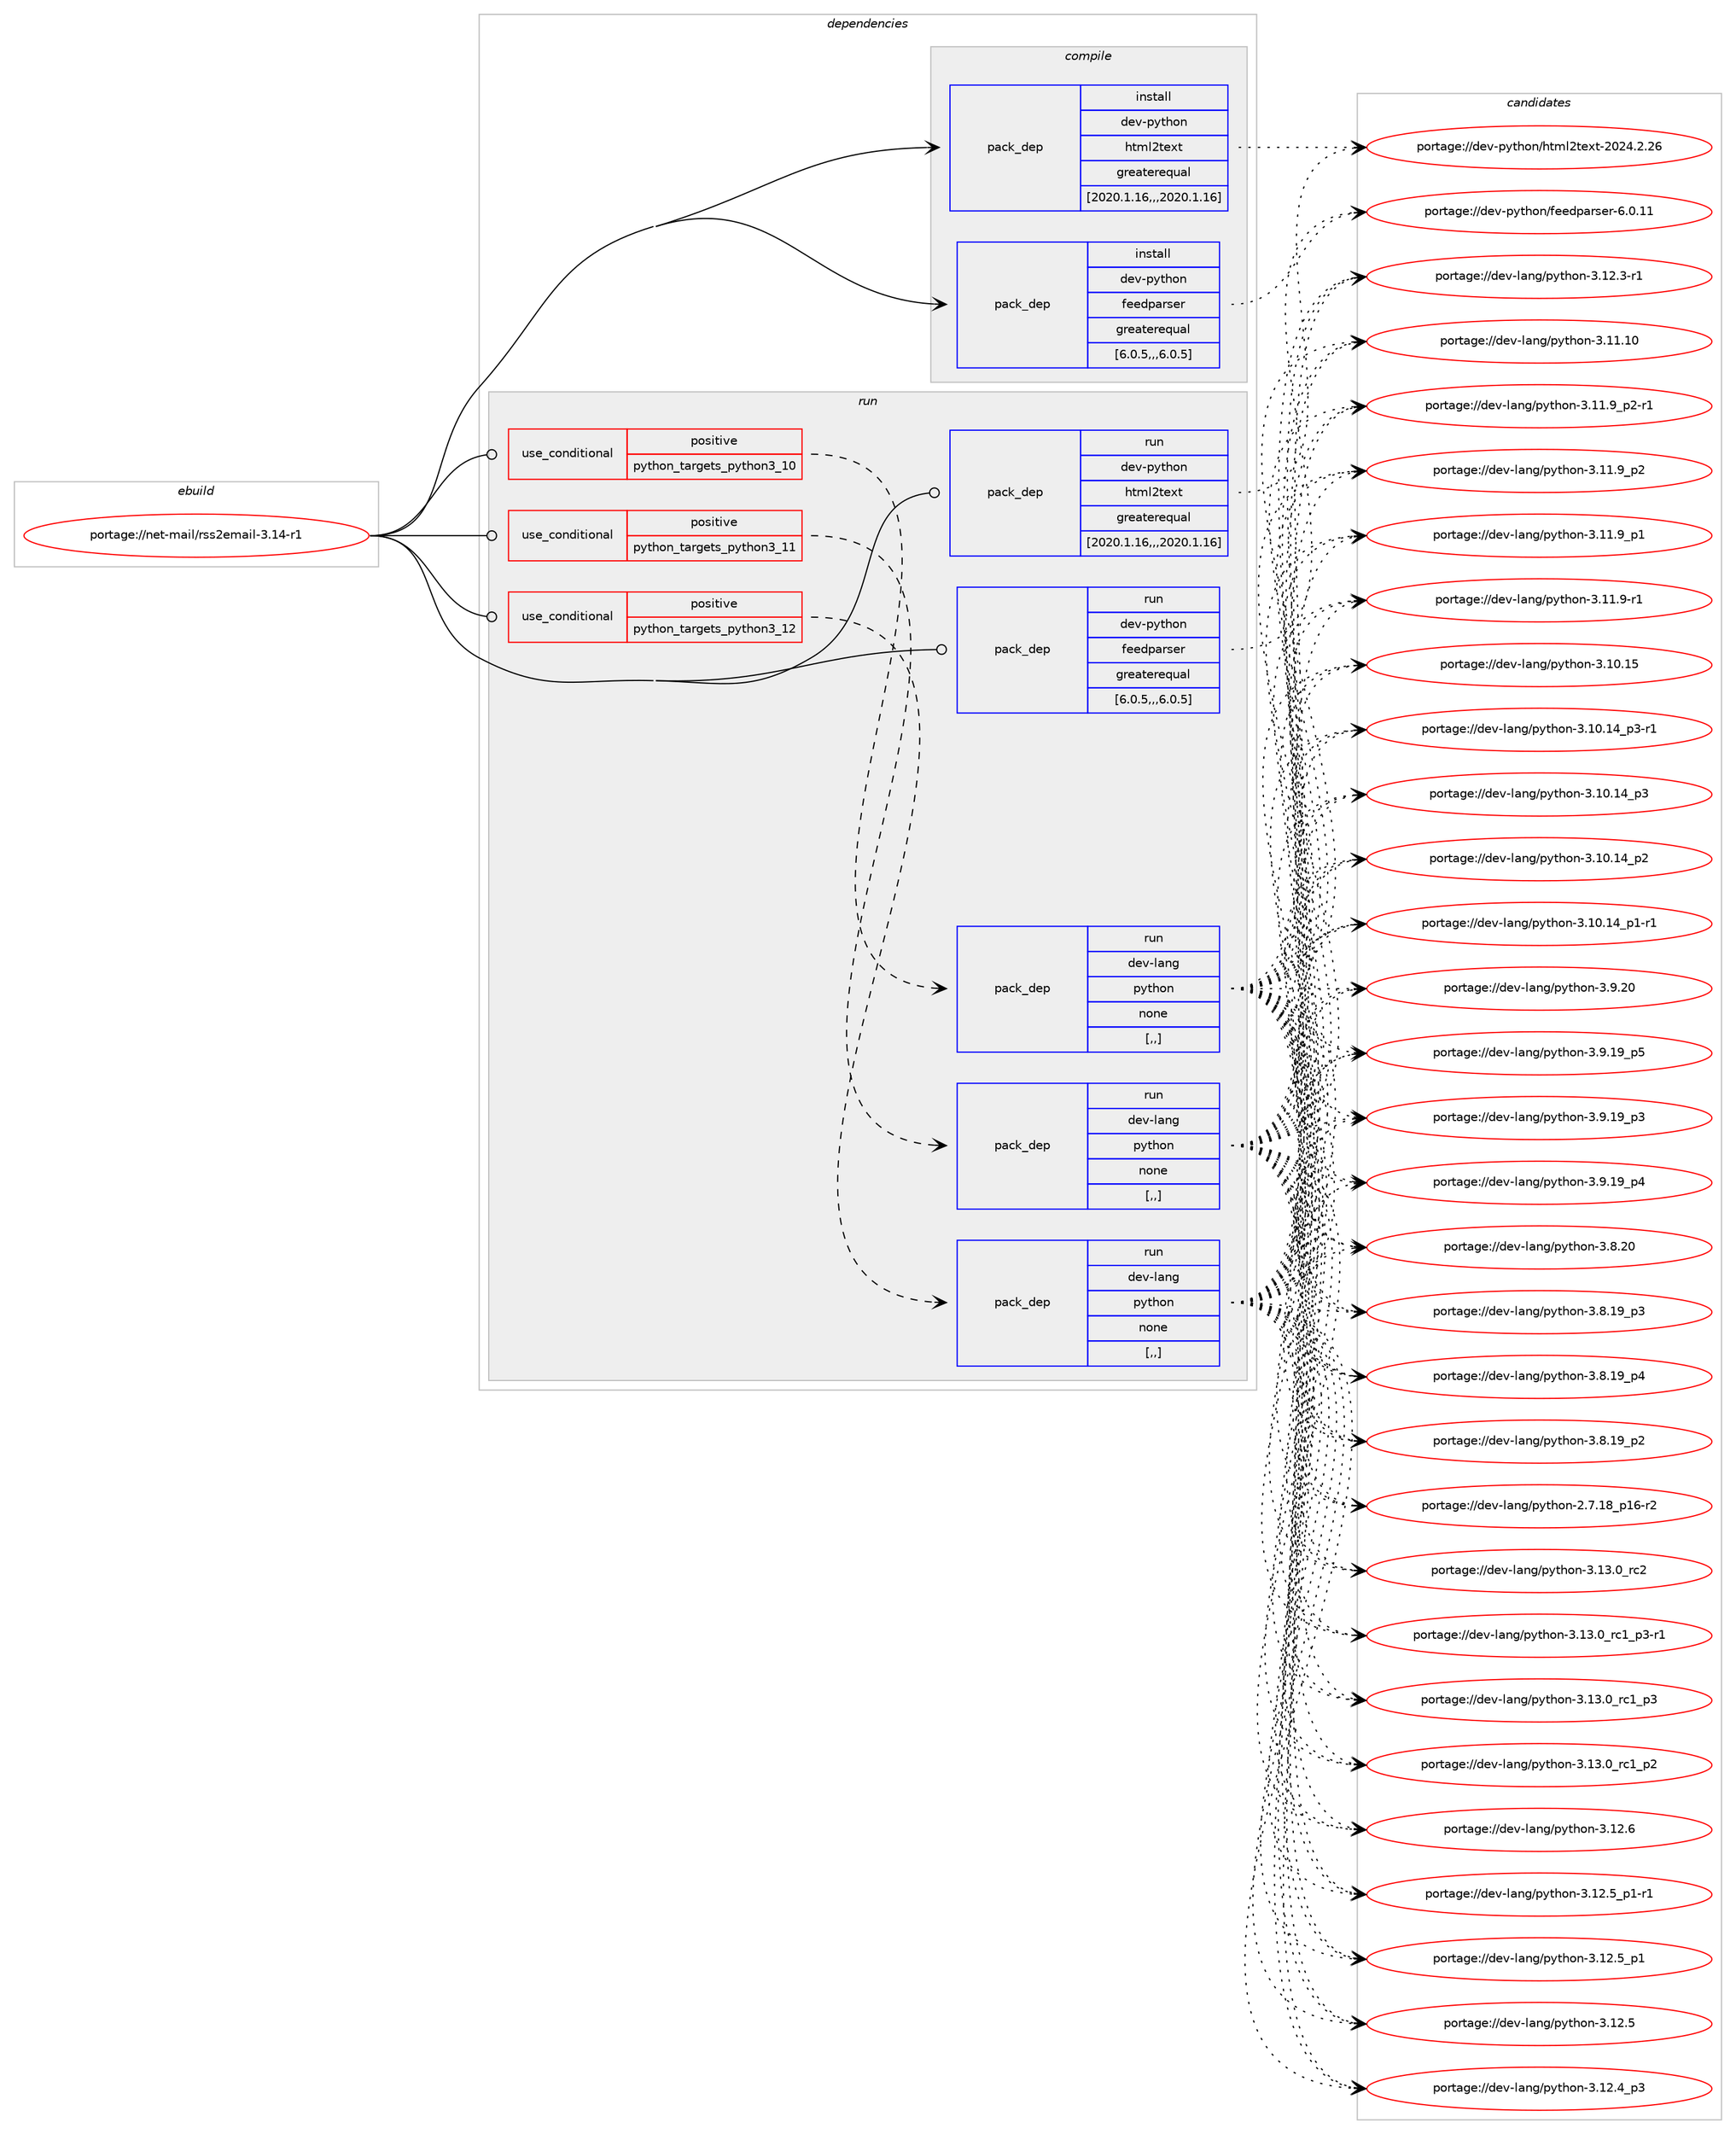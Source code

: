 digraph prolog {

# *************
# Graph options
# *************

newrank=true;
concentrate=true;
compound=true;
graph [rankdir=LR,fontname=Helvetica,fontsize=10,ranksep=1.5];#, ranksep=2.5, nodesep=0.2];
edge  [arrowhead=vee];
node  [fontname=Helvetica,fontsize=10];

# **********
# The ebuild
# **********

subgraph cluster_leftcol {
color=gray;
label=<<i>ebuild</i>>;
id [label="portage://net-mail/rss2email-3.14-r1", color=red, width=4, href="../net-mail/rss2email-3.14-r1.svg"];
}

# ****************
# The dependencies
# ****************

subgraph cluster_midcol {
color=gray;
label=<<i>dependencies</i>>;
subgraph cluster_compile {
fillcolor="#eeeeee";
style=filled;
label=<<i>compile</i>>;
subgraph pack640595 {
dependency876827 [label=<<TABLE BORDER="0" CELLBORDER="1" CELLSPACING="0" CELLPADDING="4" WIDTH="220"><TR><TD ROWSPAN="6" CELLPADDING="30">pack_dep</TD></TR><TR><TD WIDTH="110">install</TD></TR><TR><TD>dev-python</TD></TR><TR><TD>feedparser</TD></TR><TR><TD>greaterequal</TD></TR><TR><TD>[6.0.5,,,6.0.5]</TD></TR></TABLE>>, shape=none, color=blue];
}
id:e -> dependency876827:w [weight=20,style="solid",arrowhead="vee"];
subgraph pack640596 {
dependency876828 [label=<<TABLE BORDER="0" CELLBORDER="1" CELLSPACING="0" CELLPADDING="4" WIDTH="220"><TR><TD ROWSPAN="6" CELLPADDING="30">pack_dep</TD></TR><TR><TD WIDTH="110">install</TD></TR><TR><TD>dev-python</TD></TR><TR><TD>html2text</TD></TR><TR><TD>greaterequal</TD></TR><TR><TD>[2020.1.16,,,2020.1.16]</TD></TR></TABLE>>, shape=none, color=blue];
}
id:e -> dependency876828:w [weight=20,style="solid",arrowhead="vee"];
}
subgraph cluster_compileandrun {
fillcolor="#eeeeee";
style=filled;
label=<<i>compile and run</i>>;
}
subgraph cluster_run {
fillcolor="#eeeeee";
style=filled;
label=<<i>run</i>>;
subgraph cond229799 {
dependency876829 [label=<<TABLE BORDER="0" CELLBORDER="1" CELLSPACING="0" CELLPADDING="4"><TR><TD ROWSPAN="3" CELLPADDING="10">use_conditional</TD></TR><TR><TD>positive</TD></TR><TR><TD>python_targets_python3_10</TD></TR></TABLE>>, shape=none, color=red];
subgraph pack640597 {
dependency876830 [label=<<TABLE BORDER="0" CELLBORDER="1" CELLSPACING="0" CELLPADDING="4" WIDTH="220"><TR><TD ROWSPAN="6" CELLPADDING="30">pack_dep</TD></TR><TR><TD WIDTH="110">run</TD></TR><TR><TD>dev-lang</TD></TR><TR><TD>python</TD></TR><TR><TD>none</TD></TR><TR><TD>[,,]</TD></TR></TABLE>>, shape=none, color=blue];
}
dependency876829:e -> dependency876830:w [weight=20,style="dashed",arrowhead="vee"];
}
id:e -> dependency876829:w [weight=20,style="solid",arrowhead="odot"];
subgraph cond229800 {
dependency876831 [label=<<TABLE BORDER="0" CELLBORDER="1" CELLSPACING="0" CELLPADDING="4"><TR><TD ROWSPAN="3" CELLPADDING="10">use_conditional</TD></TR><TR><TD>positive</TD></TR><TR><TD>python_targets_python3_11</TD></TR></TABLE>>, shape=none, color=red];
subgraph pack640598 {
dependency876832 [label=<<TABLE BORDER="0" CELLBORDER="1" CELLSPACING="0" CELLPADDING="4" WIDTH="220"><TR><TD ROWSPAN="6" CELLPADDING="30">pack_dep</TD></TR><TR><TD WIDTH="110">run</TD></TR><TR><TD>dev-lang</TD></TR><TR><TD>python</TD></TR><TR><TD>none</TD></TR><TR><TD>[,,]</TD></TR></TABLE>>, shape=none, color=blue];
}
dependency876831:e -> dependency876832:w [weight=20,style="dashed",arrowhead="vee"];
}
id:e -> dependency876831:w [weight=20,style="solid",arrowhead="odot"];
subgraph cond229801 {
dependency876833 [label=<<TABLE BORDER="0" CELLBORDER="1" CELLSPACING="0" CELLPADDING="4"><TR><TD ROWSPAN="3" CELLPADDING="10">use_conditional</TD></TR><TR><TD>positive</TD></TR><TR><TD>python_targets_python3_12</TD></TR></TABLE>>, shape=none, color=red];
subgraph pack640599 {
dependency876834 [label=<<TABLE BORDER="0" CELLBORDER="1" CELLSPACING="0" CELLPADDING="4" WIDTH="220"><TR><TD ROWSPAN="6" CELLPADDING="30">pack_dep</TD></TR><TR><TD WIDTH="110">run</TD></TR><TR><TD>dev-lang</TD></TR><TR><TD>python</TD></TR><TR><TD>none</TD></TR><TR><TD>[,,]</TD></TR></TABLE>>, shape=none, color=blue];
}
dependency876833:e -> dependency876834:w [weight=20,style="dashed",arrowhead="vee"];
}
id:e -> dependency876833:w [weight=20,style="solid",arrowhead="odot"];
subgraph pack640600 {
dependency876835 [label=<<TABLE BORDER="0" CELLBORDER="1" CELLSPACING="0" CELLPADDING="4" WIDTH="220"><TR><TD ROWSPAN="6" CELLPADDING="30">pack_dep</TD></TR><TR><TD WIDTH="110">run</TD></TR><TR><TD>dev-python</TD></TR><TR><TD>feedparser</TD></TR><TR><TD>greaterequal</TD></TR><TR><TD>[6.0.5,,,6.0.5]</TD></TR></TABLE>>, shape=none, color=blue];
}
id:e -> dependency876835:w [weight=20,style="solid",arrowhead="odot"];
subgraph pack640601 {
dependency876836 [label=<<TABLE BORDER="0" CELLBORDER="1" CELLSPACING="0" CELLPADDING="4" WIDTH="220"><TR><TD ROWSPAN="6" CELLPADDING="30">pack_dep</TD></TR><TR><TD WIDTH="110">run</TD></TR><TR><TD>dev-python</TD></TR><TR><TD>html2text</TD></TR><TR><TD>greaterequal</TD></TR><TR><TD>[2020.1.16,,,2020.1.16]</TD></TR></TABLE>>, shape=none, color=blue];
}
id:e -> dependency876836:w [weight=20,style="solid",arrowhead="odot"];
}
}

# **************
# The candidates
# **************

subgraph cluster_choices {
rank=same;
color=gray;
label=<<i>candidates</i>>;

subgraph choice640595 {
color=black;
nodesep=1;
choice10010111845112121116104111110471021011011001129711411510111445544648464949 [label="portage://dev-python/feedparser-6.0.11", color=red, width=4,href="../dev-python/feedparser-6.0.11.svg"];
dependency876827:e -> choice10010111845112121116104111110471021011011001129711411510111445544648464949:w [style=dotted,weight="100"];
}
subgraph choice640596 {
color=black;
nodesep=1;
choice10010111845112121116104111110471041161091085011610112011645504850524650465054 [label="portage://dev-python/html2text-2024.2.26", color=red, width=4,href="../dev-python/html2text-2024.2.26.svg"];
dependency876828:e -> choice10010111845112121116104111110471041161091085011610112011645504850524650465054:w [style=dotted,weight="100"];
}
subgraph choice640597 {
color=black;
nodesep=1;
choice10010111845108971101034711212111610411111045514649514648951149950 [label="portage://dev-lang/python-3.13.0_rc2", color=red, width=4,href="../dev-lang/python-3.13.0_rc2.svg"];
choice1001011184510897110103471121211161041111104551464951464895114994995112514511449 [label="portage://dev-lang/python-3.13.0_rc1_p3-r1", color=red, width=4,href="../dev-lang/python-3.13.0_rc1_p3-r1.svg"];
choice100101118451089711010347112121116104111110455146495146489511499499511251 [label="portage://dev-lang/python-3.13.0_rc1_p3", color=red, width=4,href="../dev-lang/python-3.13.0_rc1_p3.svg"];
choice100101118451089711010347112121116104111110455146495146489511499499511250 [label="portage://dev-lang/python-3.13.0_rc1_p2", color=red, width=4,href="../dev-lang/python-3.13.0_rc1_p2.svg"];
choice10010111845108971101034711212111610411111045514649504654 [label="portage://dev-lang/python-3.12.6", color=red, width=4,href="../dev-lang/python-3.12.6.svg"];
choice1001011184510897110103471121211161041111104551464950465395112494511449 [label="portage://dev-lang/python-3.12.5_p1-r1", color=red, width=4,href="../dev-lang/python-3.12.5_p1-r1.svg"];
choice100101118451089711010347112121116104111110455146495046539511249 [label="portage://dev-lang/python-3.12.5_p1", color=red, width=4,href="../dev-lang/python-3.12.5_p1.svg"];
choice10010111845108971101034711212111610411111045514649504653 [label="portage://dev-lang/python-3.12.5", color=red, width=4,href="../dev-lang/python-3.12.5.svg"];
choice100101118451089711010347112121116104111110455146495046529511251 [label="portage://dev-lang/python-3.12.4_p3", color=red, width=4,href="../dev-lang/python-3.12.4_p3.svg"];
choice100101118451089711010347112121116104111110455146495046514511449 [label="portage://dev-lang/python-3.12.3-r1", color=red, width=4,href="../dev-lang/python-3.12.3-r1.svg"];
choice1001011184510897110103471121211161041111104551464949464948 [label="portage://dev-lang/python-3.11.10", color=red, width=4,href="../dev-lang/python-3.11.10.svg"];
choice1001011184510897110103471121211161041111104551464949465795112504511449 [label="portage://dev-lang/python-3.11.9_p2-r1", color=red, width=4,href="../dev-lang/python-3.11.9_p2-r1.svg"];
choice100101118451089711010347112121116104111110455146494946579511250 [label="portage://dev-lang/python-3.11.9_p2", color=red, width=4,href="../dev-lang/python-3.11.9_p2.svg"];
choice100101118451089711010347112121116104111110455146494946579511249 [label="portage://dev-lang/python-3.11.9_p1", color=red, width=4,href="../dev-lang/python-3.11.9_p1.svg"];
choice100101118451089711010347112121116104111110455146494946574511449 [label="portage://dev-lang/python-3.11.9-r1", color=red, width=4,href="../dev-lang/python-3.11.9-r1.svg"];
choice1001011184510897110103471121211161041111104551464948464953 [label="portage://dev-lang/python-3.10.15", color=red, width=4,href="../dev-lang/python-3.10.15.svg"];
choice100101118451089711010347112121116104111110455146494846495295112514511449 [label="portage://dev-lang/python-3.10.14_p3-r1", color=red, width=4,href="../dev-lang/python-3.10.14_p3-r1.svg"];
choice10010111845108971101034711212111610411111045514649484649529511251 [label="portage://dev-lang/python-3.10.14_p3", color=red, width=4,href="../dev-lang/python-3.10.14_p3.svg"];
choice10010111845108971101034711212111610411111045514649484649529511250 [label="portage://dev-lang/python-3.10.14_p2", color=red, width=4,href="../dev-lang/python-3.10.14_p2.svg"];
choice100101118451089711010347112121116104111110455146494846495295112494511449 [label="portage://dev-lang/python-3.10.14_p1-r1", color=red, width=4,href="../dev-lang/python-3.10.14_p1-r1.svg"];
choice10010111845108971101034711212111610411111045514657465048 [label="portage://dev-lang/python-3.9.20", color=red, width=4,href="../dev-lang/python-3.9.20.svg"];
choice100101118451089711010347112121116104111110455146574649579511253 [label="portage://dev-lang/python-3.9.19_p5", color=red, width=4,href="../dev-lang/python-3.9.19_p5.svg"];
choice100101118451089711010347112121116104111110455146574649579511252 [label="portage://dev-lang/python-3.9.19_p4", color=red, width=4,href="../dev-lang/python-3.9.19_p4.svg"];
choice100101118451089711010347112121116104111110455146574649579511251 [label="portage://dev-lang/python-3.9.19_p3", color=red, width=4,href="../dev-lang/python-3.9.19_p3.svg"];
choice10010111845108971101034711212111610411111045514656465048 [label="portage://dev-lang/python-3.8.20", color=red, width=4,href="../dev-lang/python-3.8.20.svg"];
choice100101118451089711010347112121116104111110455146564649579511252 [label="portage://dev-lang/python-3.8.19_p4", color=red, width=4,href="../dev-lang/python-3.8.19_p4.svg"];
choice100101118451089711010347112121116104111110455146564649579511251 [label="portage://dev-lang/python-3.8.19_p3", color=red, width=4,href="../dev-lang/python-3.8.19_p3.svg"];
choice100101118451089711010347112121116104111110455146564649579511250 [label="portage://dev-lang/python-3.8.19_p2", color=red, width=4,href="../dev-lang/python-3.8.19_p2.svg"];
choice100101118451089711010347112121116104111110455046554649569511249544511450 [label="portage://dev-lang/python-2.7.18_p16-r2", color=red, width=4,href="../dev-lang/python-2.7.18_p16-r2.svg"];
dependency876830:e -> choice10010111845108971101034711212111610411111045514649514648951149950:w [style=dotted,weight="100"];
dependency876830:e -> choice1001011184510897110103471121211161041111104551464951464895114994995112514511449:w [style=dotted,weight="100"];
dependency876830:e -> choice100101118451089711010347112121116104111110455146495146489511499499511251:w [style=dotted,weight="100"];
dependency876830:e -> choice100101118451089711010347112121116104111110455146495146489511499499511250:w [style=dotted,weight="100"];
dependency876830:e -> choice10010111845108971101034711212111610411111045514649504654:w [style=dotted,weight="100"];
dependency876830:e -> choice1001011184510897110103471121211161041111104551464950465395112494511449:w [style=dotted,weight="100"];
dependency876830:e -> choice100101118451089711010347112121116104111110455146495046539511249:w [style=dotted,weight="100"];
dependency876830:e -> choice10010111845108971101034711212111610411111045514649504653:w [style=dotted,weight="100"];
dependency876830:e -> choice100101118451089711010347112121116104111110455146495046529511251:w [style=dotted,weight="100"];
dependency876830:e -> choice100101118451089711010347112121116104111110455146495046514511449:w [style=dotted,weight="100"];
dependency876830:e -> choice1001011184510897110103471121211161041111104551464949464948:w [style=dotted,weight="100"];
dependency876830:e -> choice1001011184510897110103471121211161041111104551464949465795112504511449:w [style=dotted,weight="100"];
dependency876830:e -> choice100101118451089711010347112121116104111110455146494946579511250:w [style=dotted,weight="100"];
dependency876830:e -> choice100101118451089711010347112121116104111110455146494946579511249:w [style=dotted,weight="100"];
dependency876830:e -> choice100101118451089711010347112121116104111110455146494946574511449:w [style=dotted,weight="100"];
dependency876830:e -> choice1001011184510897110103471121211161041111104551464948464953:w [style=dotted,weight="100"];
dependency876830:e -> choice100101118451089711010347112121116104111110455146494846495295112514511449:w [style=dotted,weight="100"];
dependency876830:e -> choice10010111845108971101034711212111610411111045514649484649529511251:w [style=dotted,weight="100"];
dependency876830:e -> choice10010111845108971101034711212111610411111045514649484649529511250:w [style=dotted,weight="100"];
dependency876830:e -> choice100101118451089711010347112121116104111110455146494846495295112494511449:w [style=dotted,weight="100"];
dependency876830:e -> choice10010111845108971101034711212111610411111045514657465048:w [style=dotted,weight="100"];
dependency876830:e -> choice100101118451089711010347112121116104111110455146574649579511253:w [style=dotted,weight="100"];
dependency876830:e -> choice100101118451089711010347112121116104111110455146574649579511252:w [style=dotted,weight="100"];
dependency876830:e -> choice100101118451089711010347112121116104111110455146574649579511251:w [style=dotted,weight="100"];
dependency876830:e -> choice10010111845108971101034711212111610411111045514656465048:w [style=dotted,weight="100"];
dependency876830:e -> choice100101118451089711010347112121116104111110455146564649579511252:w [style=dotted,weight="100"];
dependency876830:e -> choice100101118451089711010347112121116104111110455146564649579511251:w [style=dotted,weight="100"];
dependency876830:e -> choice100101118451089711010347112121116104111110455146564649579511250:w [style=dotted,weight="100"];
dependency876830:e -> choice100101118451089711010347112121116104111110455046554649569511249544511450:w [style=dotted,weight="100"];
}
subgraph choice640598 {
color=black;
nodesep=1;
choice10010111845108971101034711212111610411111045514649514648951149950 [label="portage://dev-lang/python-3.13.0_rc2", color=red, width=4,href="../dev-lang/python-3.13.0_rc2.svg"];
choice1001011184510897110103471121211161041111104551464951464895114994995112514511449 [label="portage://dev-lang/python-3.13.0_rc1_p3-r1", color=red, width=4,href="../dev-lang/python-3.13.0_rc1_p3-r1.svg"];
choice100101118451089711010347112121116104111110455146495146489511499499511251 [label="portage://dev-lang/python-3.13.0_rc1_p3", color=red, width=4,href="../dev-lang/python-3.13.0_rc1_p3.svg"];
choice100101118451089711010347112121116104111110455146495146489511499499511250 [label="portage://dev-lang/python-3.13.0_rc1_p2", color=red, width=4,href="../dev-lang/python-3.13.0_rc1_p2.svg"];
choice10010111845108971101034711212111610411111045514649504654 [label="portage://dev-lang/python-3.12.6", color=red, width=4,href="../dev-lang/python-3.12.6.svg"];
choice1001011184510897110103471121211161041111104551464950465395112494511449 [label="portage://dev-lang/python-3.12.5_p1-r1", color=red, width=4,href="../dev-lang/python-3.12.5_p1-r1.svg"];
choice100101118451089711010347112121116104111110455146495046539511249 [label="portage://dev-lang/python-3.12.5_p1", color=red, width=4,href="../dev-lang/python-3.12.5_p1.svg"];
choice10010111845108971101034711212111610411111045514649504653 [label="portage://dev-lang/python-3.12.5", color=red, width=4,href="../dev-lang/python-3.12.5.svg"];
choice100101118451089711010347112121116104111110455146495046529511251 [label="portage://dev-lang/python-3.12.4_p3", color=red, width=4,href="../dev-lang/python-3.12.4_p3.svg"];
choice100101118451089711010347112121116104111110455146495046514511449 [label="portage://dev-lang/python-3.12.3-r1", color=red, width=4,href="../dev-lang/python-3.12.3-r1.svg"];
choice1001011184510897110103471121211161041111104551464949464948 [label="portage://dev-lang/python-3.11.10", color=red, width=4,href="../dev-lang/python-3.11.10.svg"];
choice1001011184510897110103471121211161041111104551464949465795112504511449 [label="portage://dev-lang/python-3.11.9_p2-r1", color=red, width=4,href="../dev-lang/python-3.11.9_p2-r1.svg"];
choice100101118451089711010347112121116104111110455146494946579511250 [label="portage://dev-lang/python-3.11.9_p2", color=red, width=4,href="../dev-lang/python-3.11.9_p2.svg"];
choice100101118451089711010347112121116104111110455146494946579511249 [label="portage://dev-lang/python-3.11.9_p1", color=red, width=4,href="../dev-lang/python-3.11.9_p1.svg"];
choice100101118451089711010347112121116104111110455146494946574511449 [label="portage://dev-lang/python-3.11.9-r1", color=red, width=4,href="../dev-lang/python-3.11.9-r1.svg"];
choice1001011184510897110103471121211161041111104551464948464953 [label="portage://dev-lang/python-3.10.15", color=red, width=4,href="../dev-lang/python-3.10.15.svg"];
choice100101118451089711010347112121116104111110455146494846495295112514511449 [label="portage://dev-lang/python-3.10.14_p3-r1", color=red, width=4,href="../dev-lang/python-3.10.14_p3-r1.svg"];
choice10010111845108971101034711212111610411111045514649484649529511251 [label="portage://dev-lang/python-3.10.14_p3", color=red, width=4,href="../dev-lang/python-3.10.14_p3.svg"];
choice10010111845108971101034711212111610411111045514649484649529511250 [label="portage://dev-lang/python-3.10.14_p2", color=red, width=4,href="../dev-lang/python-3.10.14_p2.svg"];
choice100101118451089711010347112121116104111110455146494846495295112494511449 [label="portage://dev-lang/python-3.10.14_p1-r1", color=red, width=4,href="../dev-lang/python-3.10.14_p1-r1.svg"];
choice10010111845108971101034711212111610411111045514657465048 [label="portage://dev-lang/python-3.9.20", color=red, width=4,href="../dev-lang/python-3.9.20.svg"];
choice100101118451089711010347112121116104111110455146574649579511253 [label="portage://dev-lang/python-3.9.19_p5", color=red, width=4,href="../dev-lang/python-3.9.19_p5.svg"];
choice100101118451089711010347112121116104111110455146574649579511252 [label="portage://dev-lang/python-3.9.19_p4", color=red, width=4,href="../dev-lang/python-3.9.19_p4.svg"];
choice100101118451089711010347112121116104111110455146574649579511251 [label="portage://dev-lang/python-3.9.19_p3", color=red, width=4,href="../dev-lang/python-3.9.19_p3.svg"];
choice10010111845108971101034711212111610411111045514656465048 [label="portage://dev-lang/python-3.8.20", color=red, width=4,href="../dev-lang/python-3.8.20.svg"];
choice100101118451089711010347112121116104111110455146564649579511252 [label="portage://dev-lang/python-3.8.19_p4", color=red, width=4,href="../dev-lang/python-3.8.19_p4.svg"];
choice100101118451089711010347112121116104111110455146564649579511251 [label="portage://dev-lang/python-3.8.19_p3", color=red, width=4,href="../dev-lang/python-3.8.19_p3.svg"];
choice100101118451089711010347112121116104111110455146564649579511250 [label="portage://dev-lang/python-3.8.19_p2", color=red, width=4,href="../dev-lang/python-3.8.19_p2.svg"];
choice100101118451089711010347112121116104111110455046554649569511249544511450 [label="portage://dev-lang/python-2.7.18_p16-r2", color=red, width=4,href="../dev-lang/python-2.7.18_p16-r2.svg"];
dependency876832:e -> choice10010111845108971101034711212111610411111045514649514648951149950:w [style=dotted,weight="100"];
dependency876832:e -> choice1001011184510897110103471121211161041111104551464951464895114994995112514511449:w [style=dotted,weight="100"];
dependency876832:e -> choice100101118451089711010347112121116104111110455146495146489511499499511251:w [style=dotted,weight="100"];
dependency876832:e -> choice100101118451089711010347112121116104111110455146495146489511499499511250:w [style=dotted,weight="100"];
dependency876832:e -> choice10010111845108971101034711212111610411111045514649504654:w [style=dotted,weight="100"];
dependency876832:e -> choice1001011184510897110103471121211161041111104551464950465395112494511449:w [style=dotted,weight="100"];
dependency876832:e -> choice100101118451089711010347112121116104111110455146495046539511249:w [style=dotted,weight="100"];
dependency876832:e -> choice10010111845108971101034711212111610411111045514649504653:w [style=dotted,weight="100"];
dependency876832:e -> choice100101118451089711010347112121116104111110455146495046529511251:w [style=dotted,weight="100"];
dependency876832:e -> choice100101118451089711010347112121116104111110455146495046514511449:w [style=dotted,weight="100"];
dependency876832:e -> choice1001011184510897110103471121211161041111104551464949464948:w [style=dotted,weight="100"];
dependency876832:e -> choice1001011184510897110103471121211161041111104551464949465795112504511449:w [style=dotted,weight="100"];
dependency876832:e -> choice100101118451089711010347112121116104111110455146494946579511250:w [style=dotted,weight="100"];
dependency876832:e -> choice100101118451089711010347112121116104111110455146494946579511249:w [style=dotted,weight="100"];
dependency876832:e -> choice100101118451089711010347112121116104111110455146494946574511449:w [style=dotted,weight="100"];
dependency876832:e -> choice1001011184510897110103471121211161041111104551464948464953:w [style=dotted,weight="100"];
dependency876832:e -> choice100101118451089711010347112121116104111110455146494846495295112514511449:w [style=dotted,weight="100"];
dependency876832:e -> choice10010111845108971101034711212111610411111045514649484649529511251:w [style=dotted,weight="100"];
dependency876832:e -> choice10010111845108971101034711212111610411111045514649484649529511250:w [style=dotted,weight="100"];
dependency876832:e -> choice100101118451089711010347112121116104111110455146494846495295112494511449:w [style=dotted,weight="100"];
dependency876832:e -> choice10010111845108971101034711212111610411111045514657465048:w [style=dotted,weight="100"];
dependency876832:e -> choice100101118451089711010347112121116104111110455146574649579511253:w [style=dotted,weight="100"];
dependency876832:e -> choice100101118451089711010347112121116104111110455146574649579511252:w [style=dotted,weight="100"];
dependency876832:e -> choice100101118451089711010347112121116104111110455146574649579511251:w [style=dotted,weight="100"];
dependency876832:e -> choice10010111845108971101034711212111610411111045514656465048:w [style=dotted,weight="100"];
dependency876832:e -> choice100101118451089711010347112121116104111110455146564649579511252:w [style=dotted,weight="100"];
dependency876832:e -> choice100101118451089711010347112121116104111110455146564649579511251:w [style=dotted,weight="100"];
dependency876832:e -> choice100101118451089711010347112121116104111110455146564649579511250:w [style=dotted,weight="100"];
dependency876832:e -> choice100101118451089711010347112121116104111110455046554649569511249544511450:w [style=dotted,weight="100"];
}
subgraph choice640599 {
color=black;
nodesep=1;
choice10010111845108971101034711212111610411111045514649514648951149950 [label="portage://dev-lang/python-3.13.0_rc2", color=red, width=4,href="../dev-lang/python-3.13.0_rc2.svg"];
choice1001011184510897110103471121211161041111104551464951464895114994995112514511449 [label="portage://dev-lang/python-3.13.0_rc1_p3-r1", color=red, width=4,href="../dev-lang/python-3.13.0_rc1_p3-r1.svg"];
choice100101118451089711010347112121116104111110455146495146489511499499511251 [label="portage://dev-lang/python-3.13.0_rc1_p3", color=red, width=4,href="../dev-lang/python-3.13.0_rc1_p3.svg"];
choice100101118451089711010347112121116104111110455146495146489511499499511250 [label="portage://dev-lang/python-3.13.0_rc1_p2", color=red, width=4,href="../dev-lang/python-3.13.0_rc1_p2.svg"];
choice10010111845108971101034711212111610411111045514649504654 [label="portage://dev-lang/python-3.12.6", color=red, width=4,href="../dev-lang/python-3.12.6.svg"];
choice1001011184510897110103471121211161041111104551464950465395112494511449 [label="portage://dev-lang/python-3.12.5_p1-r1", color=red, width=4,href="../dev-lang/python-3.12.5_p1-r1.svg"];
choice100101118451089711010347112121116104111110455146495046539511249 [label="portage://dev-lang/python-3.12.5_p1", color=red, width=4,href="../dev-lang/python-3.12.5_p1.svg"];
choice10010111845108971101034711212111610411111045514649504653 [label="portage://dev-lang/python-3.12.5", color=red, width=4,href="../dev-lang/python-3.12.5.svg"];
choice100101118451089711010347112121116104111110455146495046529511251 [label="portage://dev-lang/python-3.12.4_p3", color=red, width=4,href="../dev-lang/python-3.12.4_p3.svg"];
choice100101118451089711010347112121116104111110455146495046514511449 [label="portage://dev-lang/python-3.12.3-r1", color=red, width=4,href="../dev-lang/python-3.12.3-r1.svg"];
choice1001011184510897110103471121211161041111104551464949464948 [label="portage://dev-lang/python-3.11.10", color=red, width=4,href="../dev-lang/python-3.11.10.svg"];
choice1001011184510897110103471121211161041111104551464949465795112504511449 [label="portage://dev-lang/python-3.11.9_p2-r1", color=red, width=4,href="../dev-lang/python-3.11.9_p2-r1.svg"];
choice100101118451089711010347112121116104111110455146494946579511250 [label="portage://dev-lang/python-3.11.9_p2", color=red, width=4,href="../dev-lang/python-3.11.9_p2.svg"];
choice100101118451089711010347112121116104111110455146494946579511249 [label="portage://dev-lang/python-3.11.9_p1", color=red, width=4,href="../dev-lang/python-3.11.9_p1.svg"];
choice100101118451089711010347112121116104111110455146494946574511449 [label="portage://dev-lang/python-3.11.9-r1", color=red, width=4,href="../dev-lang/python-3.11.9-r1.svg"];
choice1001011184510897110103471121211161041111104551464948464953 [label="portage://dev-lang/python-3.10.15", color=red, width=4,href="../dev-lang/python-3.10.15.svg"];
choice100101118451089711010347112121116104111110455146494846495295112514511449 [label="portage://dev-lang/python-3.10.14_p3-r1", color=red, width=4,href="../dev-lang/python-3.10.14_p3-r1.svg"];
choice10010111845108971101034711212111610411111045514649484649529511251 [label="portage://dev-lang/python-3.10.14_p3", color=red, width=4,href="../dev-lang/python-3.10.14_p3.svg"];
choice10010111845108971101034711212111610411111045514649484649529511250 [label="portage://dev-lang/python-3.10.14_p2", color=red, width=4,href="../dev-lang/python-3.10.14_p2.svg"];
choice100101118451089711010347112121116104111110455146494846495295112494511449 [label="portage://dev-lang/python-3.10.14_p1-r1", color=red, width=4,href="../dev-lang/python-3.10.14_p1-r1.svg"];
choice10010111845108971101034711212111610411111045514657465048 [label="portage://dev-lang/python-3.9.20", color=red, width=4,href="../dev-lang/python-3.9.20.svg"];
choice100101118451089711010347112121116104111110455146574649579511253 [label="portage://dev-lang/python-3.9.19_p5", color=red, width=4,href="../dev-lang/python-3.9.19_p5.svg"];
choice100101118451089711010347112121116104111110455146574649579511252 [label="portage://dev-lang/python-3.9.19_p4", color=red, width=4,href="../dev-lang/python-3.9.19_p4.svg"];
choice100101118451089711010347112121116104111110455146574649579511251 [label="portage://dev-lang/python-3.9.19_p3", color=red, width=4,href="../dev-lang/python-3.9.19_p3.svg"];
choice10010111845108971101034711212111610411111045514656465048 [label="portage://dev-lang/python-3.8.20", color=red, width=4,href="../dev-lang/python-3.8.20.svg"];
choice100101118451089711010347112121116104111110455146564649579511252 [label="portage://dev-lang/python-3.8.19_p4", color=red, width=4,href="../dev-lang/python-3.8.19_p4.svg"];
choice100101118451089711010347112121116104111110455146564649579511251 [label="portage://dev-lang/python-3.8.19_p3", color=red, width=4,href="../dev-lang/python-3.8.19_p3.svg"];
choice100101118451089711010347112121116104111110455146564649579511250 [label="portage://dev-lang/python-3.8.19_p2", color=red, width=4,href="../dev-lang/python-3.8.19_p2.svg"];
choice100101118451089711010347112121116104111110455046554649569511249544511450 [label="portage://dev-lang/python-2.7.18_p16-r2", color=red, width=4,href="../dev-lang/python-2.7.18_p16-r2.svg"];
dependency876834:e -> choice10010111845108971101034711212111610411111045514649514648951149950:w [style=dotted,weight="100"];
dependency876834:e -> choice1001011184510897110103471121211161041111104551464951464895114994995112514511449:w [style=dotted,weight="100"];
dependency876834:e -> choice100101118451089711010347112121116104111110455146495146489511499499511251:w [style=dotted,weight="100"];
dependency876834:e -> choice100101118451089711010347112121116104111110455146495146489511499499511250:w [style=dotted,weight="100"];
dependency876834:e -> choice10010111845108971101034711212111610411111045514649504654:w [style=dotted,weight="100"];
dependency876834:e -> choice1001011184510897110103471121211161041111104551464950465395112494511449:w [style=dotted,weight="100"];
dependency876834:e -> choice100101118451089711010347112121116104111110455146495046539511249:w [style=dotted,weight="100"];
dependency876834:e -> choice10010111845108971101034711212111610411111045514649504653:w [style=dotted,weight="100"];
dependency876834:e -> choice100101118451089711010347112121116104111110455146495046529511251:w [style=dotted,weight="100"];
dependency876834:e -> choice100101118451089711010347112121116104111110455146495046514511449:w [style=dotted,weight="100"];
dependency876834:e -> choice1001011184510897110103471121211161041111104551464949464948:w [style=dotted,weight="100"];
dependency876834:e -> choice1001011184510897110103471121211161041111104551464949465795112504511449:w [style=dotted,weight="100"];
dependency876834:e -> choice100101118451089711010347112121116104111110455146494946579511250:w [style=dotted,weight="100"];
dependency876834:e -> choice100101118451089711010347112121116104111110455146494946579511249:w [style=dotted,weight="100"];
dependency876834:e -> choice100101118451089711010347112121116104111110455146494946574511449:w [style=dotted,weight="100"];
dependency876834:e -> choice1001011184510897110103471121211161041111104551464948464953:w [style=dotted,weight="100"];
dependency876834:e -> choice100101118451089711010347112121116104111110455146494846495295112514511449:w [style=dotted,weight="100"];
dependency876834:e -> choice10010111845108971101034711212111610411111045514649484649529511251:w [style=dotted,weight="100"];
dependency876834:e -> choice10010111845108971101034711212111610411111045514649484649529511250:w [style=dotted,weight="100"];
dependency876834:e -> choice100101118451089711010347112121116104111110455146494846495295112494511449:w [style=dotted,weight="100"];
dependency876834:e -> choice10010111845108971101034711212111610411111045514657465048:w [style=dotted,weight="100"];
dependency876834:e -> choice100101118451089711010347112121116104111110455146574649579511253:w [style=dotted,weight="100"];
dependency876834:e -> choice100101118451089711010347112121116104111110455146574649579511252:w [style=dotted,weight="100"];
dependency876834:e -> choice100101118451089711010347112121116104111110455146574649579511251:w [style=dotted,weight="100"];
dependency876834:e -> choice10010111845108971101034711212111610411111045514656465048:w [style=dotted,weight="100"];
dependency876834:e -> choice100101118451089711010347112121116104111110455146564649579511252:w [style=dotted,weight="100"];
dependency876834:e -> choice100101118451089711010347112121116104111110455146564649579511251:w [style=dotted,weight="100"];
dependency876834:e -> choice100101118451089711010347112121116104111110455146564649579511250:w [style=dotted,weight="100"];
dependency876834:e -> choice100101118451089711010347112121116104111110455046554649569511249544511450:w [style=dotted,weight="100"];
}
subgraph choice640600 {
color=black;
nodesep=1;
choice10010111845112121116104111110471021011011001129711411510111445544648464949 [label="portage://dev-python/feedparser-6.0.11", color=red, width=4,href="../dev-python/feedparser-6.0.11.svg"];
dependency876835:e -> choice10010111845112121116104111110471021011011001129711411510111445544648464949:w [style=dotted,weight="100"];
}
subgraph choice640601 {
color=black;
nodesep=1;
choice10010111845112121116104111110471041161091085011610112011645504850524650465054 [label="portage://dev-python/html2text-2024.2.26", color=red, width=4,href="../dev-python/html2text-2024.2.26.svg"];
dependency876836:e -> choice10010111845112121116104111110471041161091085011610112011645504850524650465054:w [style=dotted,weight="100"];
}
}

}
